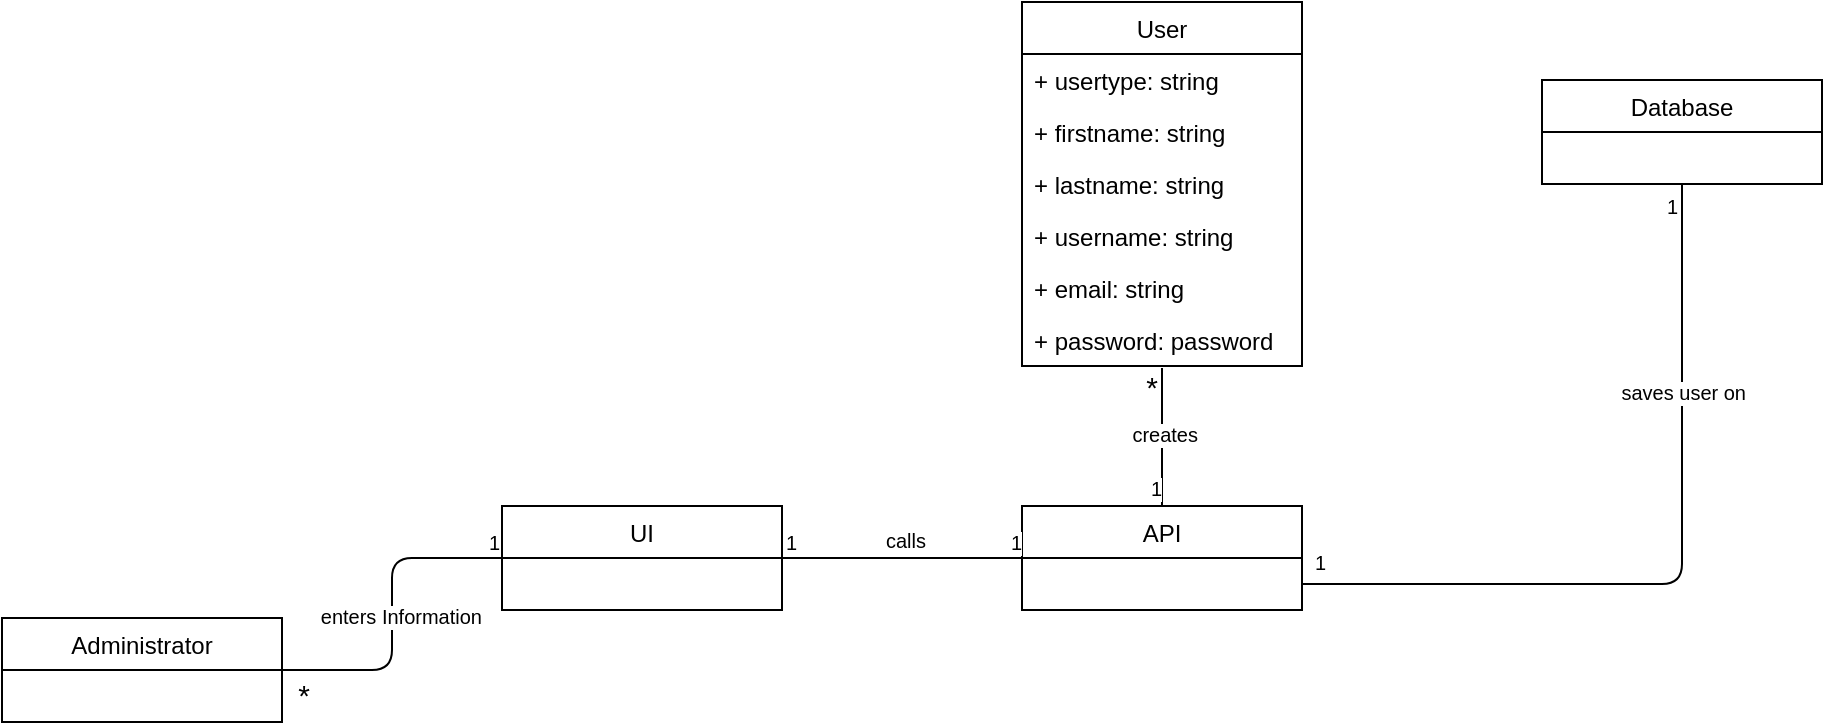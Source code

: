 <mxfile version="10.7.1" type="google"><diagram id="p7i174I648tO6aRexrx6" name="Page-1"><mxGraphModel dx="579" dy="1412" grid="1" gridSize="10" guides="1" tooltips="1" connect="1" arrows="1" fold="1" page="1" pageScale="1" pageWidth="850" pageHeight="1100" math="0" shadow="0"><root><mxCell id="0"/><mxCell id="1" parent="0"/><mxCell id="kpS-tzs-eAcuvz18ADI0-1" value="Administrator" style="swimlane;fontStyle=0;childLayout=stackLayout;horizontal=1;startSize=26;fillColor=none;horizontalStack=0;resizeParent=1;resizeParentMax=0;resizeLast=0;collapsible=1;marginBottom=0;" parent="1" vertex="1"><mxGeometry x="30" y="272" width="140" height="52" as="geometry"><mxRectangle x="120" y="80" width="90" height="26" as="alternateBounds"/></mxGeometry></mxCell><mxCell id="kpS-tzs-eAcuvz18ADI0-5" value="Database" style="swimlane;fontStyle=0;childLayout=stackLayout;horizontal=1;startSize=26;fillColor=none;horizontalStack=0;resizeParent=1;resizeParentMax=0;resizeLast=0;collapsible=1;marginBottom=0;" parent="1" vertex="1"><mxGeometry x="800" y="3" width="140" height="52" as="geometry"/></mxCell><mxCell id="kpS-tzs-eAcuvz18ADI0-6" value="&#10;UI&#10;" style="swimlane;fontStyle=0;childLayout=stackLayout;horizontal=1;startSize=26;fillColor=none;horizontalStack=0;resizeParent=1;resizeParentMax=0;resizeLast=0;collapsible=1;marginBottom=0;" parent="1" vertex="1"><mxGeometry x="280" y="216" width="140" height="52" as="geometry"/></mxCell><mxCell id="kpS-tzs-eAcuvz18ADI0-9" value="API" style="swimlane;fontStyle=0;childLayout=stackLayout;horizontal=1;startSize=26;fillColor=none;horizontalStack=0;resizeParent=1;resizeParentMax=0;resizeLast=0;collapsible=1;marginBottom=0;" parent="1" vertex="1"><mxGeometry x="540" y="216" width="140" height="52" as="geometry"/></mxCell><mxCell id="kpS-tzs-eAcuvz18ADI0-10" value="" style="endArrow=none;html=1;edgeStyle=orthogonalEdgeStyle;entryX=0;entryY=0.5;entryDx=0;entryDy=0;exitX=1;exitY=0.5;exitDx=0;exitDy=0;" parent="1" source="kpS-tzs-eAcuvz18ADI0-1" target="kpS-tzs-eAcuvz18ADI0-6" edge="1"><mxGeometry relative="1" as="geometry"><mxPoint x="170" y="311" as="sourcePoint"/><mxPoint x="250" y="270" as="targetPoint"/></mxGeometry></mxCell><mxCell id="kpS-tzs-eAcuvz18ADI0-11" value="enters Information" style="resizable=0;html=1;align=right;verticalAlign=bottom;labelBackgroundColor=#ffffff;fontSize=10;" parent="kpS-tzs-eAcuvz18ADI0-10" connectable="0" vertex="1"><mxGeometry x="1" relative="1" as="geometry"><mxPoint x="-10" y="37" as="offset"/></mxGeometry></mxCell><mxCell id="kpS-tzs-eAcuvz18ADI0-12" value="1" style="resizable=0;html=1;align=right;verticalAlign=bottom;labelBackgroundColor=#ffffff;fontSize=10;" parent="1" connectable="0" vertex="1"><mxGeometry x="309" y="184" as="geometry"><mxPoint x="-30" y="58" as="offset"/></mxGeometry></mxCell><mxCell id="kpS-tzs-eAcuvz18ADI0-13" value="&lt;font style=&quot;font-size: 15px&quot;&gt;*&lt;/font&gt;" style="resizable=0;html=1;align=right;verticalAlign=bottom;labelBackgroundColor=#ffffff;fontSize=10;" parent="1" connectable="0" vertex="1"><mxGeometry x="194" y="265" as="geometry"><mxPoint x="-10" y="56" as="offset"/></mxGeometry></mxCell><mxCell id="kpS-tzs-eAcuvz18ADI0-14" value="" style="endArrow=none;html=1;edgeStyle=orthogonalEdgeStyle;" parent="1" edge="1"><mxGeometry relative="1" as="geometry"><mxPoint x="420" y="242" as="sourcePoint"/><mxPoint x="540" y="242" as="targetPoint"/></mxGeometry></mxCell><mxCell id="kpS-tzs-eAcuvz18ADI0-15" value="1" style="resizable=0;html=1;align=left;verticalAlign=bottom;labelBackgroundColor=#ffffff;fontSize=10;" parent="kpS-tzs-eAcuvz18ADI0-14" connectable="0" vertex="1"><mxGeometry x="-1" relative="1" as="geometry"/></mxCell><mxCell id="kpS-tzs-eAcuvz18ADI0-16" value="1" style="resizable=0;html=1;align=right;verticalAlign=bottom;labelBackgroundColor=#ffffff;fontSize=10;" parent="kpS-tzs-eAcuvz18ADI0-14" connectable="0" vertex="1"><mxGeometry x="1" relative="1" as="geometry"/></mxCell><mxCell id="kpS-tzs-eAcuvz18ADI0-17" value="calls" style="resizable=0;html=1;align=right;verticalAlign=bottom;labelBackgroundColor=#ffffff;fontSize=10;" parent="1" connectable="0" vertex="1"><mxGeometry x="502" y="185" as="geometry"><mxPoint x="-10" y="56" as="offset"/></mxGeometry></mxCell><mxCell id="kpS-tzs-eAcuvz18ADI0-18" value="" style="endArrow=none;html=1;edgeStyle=orthogonalEdgeStyle;exitX=1;exitY=0.75;exitDx=0;exitDy=0;" parent="1" source="kpS-tzs-eAcuvz18ADI0-9" target="kpS-tzs-eAcuvz18ADI0-5" edge="1"><mxGeometry relative="1" as="geometry"><mxPoint x="700" y="29" as="sourcePoint"/><mxPoint x="710" y="310" as="targetPoint"/></mxGeometry></mxCell><mxCell id="kpS-tzs-eAcuvz18ADI0-20" value="1" style="resizable=0;html=1;align=right;verticalAlign=bottom;labelBackgroundColor=#ffffff;fontSize=10;" parent="kpS-tzs-eAcuvz18ADI0-18" connectable="0" vertex="1"><mxGeometry x="1" relative="1" as="geometry"><mxPoint x="-2" y="19" as="offset"/></mxGeometry></mxCell><mxCell id="kpS-tzs-eAcuvz18ADI0-21" value="saves user on" style="resizable=0;html=1;align=right;verticalAlign=bottom;labelBackgroundColor=#ffffff;fontSize=10;" parent="1" connectable="0" vertex="1"><mxGeometry x="912" y="111" as="geometry"><mxPoint x="-10" y="56" as="offset"/></mxGeometry></mxCell><mxCell id="kpS-tzs-eAcuvz18ADI0-35" value="User" style="swimlane;fontStyle=0;childLayout=stackLayout;horizontal=1;startSize=26;fillColor=none;horizontalStack=0;resizeParent=1;resizeParentMax=0;resizeLast=0;collapsible=1;marginBottom=0;" parent="1" vertex="1"><mxGeometry x="540" y="-36" width="140" height="182" as="geometry"/></mxCell><mxCell id="kpS-tzs-eAcuvz18ADI0-36" value="+ usertype: string" style="text;strokeColor=none;fillColor=none;align=left;verticalAlign=top;spacingLeft=4;spacingRight=4;overflow=hidden;rotatable=0;points=[[0,0.5],[1,0.5]];portConstraint=eastwest;" parent="kpS-tzs-eAcuvz18ADI0-35" vertex="1"><mxGeometry y="26" width="140" height="26" as="geometry"/></mxCell><mxCell id="kpS-tzs-eAcuvz18ADI0-37" value="+ firstname: string" style="text;strokeColor=none;fillColor=none;align=left;verticalAlign=top;spacingLeft=4;spacingRight=4;overflow=hidden;rotatable=0;points=[[0,0.5],[1,0.5]];portConstraint=eastwest;" parent="kpS-tzs-eAcuvz18ADI0-35" vertex="1"><mxGeometry y="52" width="140" height="26" as="geometry"/></mxCell><mxCell id="kpS-tzs-eAcuvz18ADI0-38" value="+ lastname: string" style="text;strokeColor=none;fillColor=none;align=left;verticalAlign=top;spacingLeft=4;spacingRight=4;overflow=hidden;rotatable=0;points=[[0,0.5],[1,0.5]];portConstraint=eastwest;" parent="kpS-tzs-eAcuvz18ADI0-35" vertex="1"><mxGeometry y="78" width="140" height="26" as="geometry"/></mxCell><mxCell id="kpS-tzs-eAcuvz18ADI0-39" value="+ username: string" style="text;strokeColor=none;fillColor=none;align=left;verticalAlign=top;spacingLeft=4;spacingRight=4;overflow=hidden;rotatable=0;points=[[0,0.5],[1,0.5]];portConstraint=eastwest;" parent="kpS-tzs-eAcuvz18ADI0-35" vertex="1"><mxGeometry y="104" width="140" height="26" as="geometry"/></mxCell><mxCell id="kpS-tzs-eAcuvz18ADI0-40" value="+ email: string" style="text;strokeColor=none;fillColor=none;align=left;verticalAlign=top;spacingLeft=4;spacingRight=4;overflow=hidden;rotatable=0;points=[[0,0.5],[1,0.5]];portConstraint=eastwest;" parent="kpS-tzs-eAcuvz18ADI0-35" vertex="1"><mxGeometry y="130" width="140" height="26" as="geometry"/></mxCell><mxCell id="kpS-tzs-eAcuvz18ADI0-41" value="+ password: password" style="text;strokeColor=none;fillColor=none;align=left;verticalAlign=top;spacingLeft=4;spacingRight=4;overflow=hidden;rotatable=0;points=[[0,0.5],[1,0.5]];portConstraint=eastwest;" parent="kpS-tzs-eAcuvz18ADI0-35" vertex="1"><mxGeometry y="156" width="140" height="26" as="geometry"/></mxCell><mxCell id="d8glYqot6HdZkGxT7EwU-10" value="" style="endArrow=none;html=1;edgeStyle=orthogonalEdgeStyle;entryX=0.5;entryY=0;entryDx=0;entryDy=0;exitX=0.5;exitY=1.038;exitDx=0;exitDy=0;exitPerimeter=0;" parent="1" source="kpS-tzs-eAcuvz18ADI0-41" target="kpS-tzs-eAcuvz18ADI0-9" edge="1"><mxGeometry relative="1" as="geometry"><mxPoint x="610" y="180" as="sourcePoint"/><mxPoint x="720" y="170" as="targetPoint"/><Array as="points"><mxPoint x="610" y="160"/><mxPoint x="610" y="160"/></Array></mxGeometry></mxCell><mxCell id="d8glYqot6HdZkGxT7EwU-12" value="1" style="resizable=0;html=1;align=right;verticalAlign=bottom;labelBackgroundColor=#ffffff;fontSize=10;" parent="d8glYqot6HdZkGxT7EwU-10" connectable="0" vertex="1"><mxGeometry x="1" relative="1" as="geometry"/></mxCell><mxCell id="kpS-tzs-eAcuvz18ADI0-42" value="creates" style="resizable=0;html=1;align=right;verticalAlign=bottom;labelBackgroundColor=#ffffff;fontSize=10;" parent="1" connectable="0" vertex="1"><mxGeometry x="638" y="132" as="geometry"><mxPoint x="-10" y="56" as="offset"/></mxGeometry></mxCell><mxCell id="w0iYipXrdwugnnaEsKQb-2" value="&lt;font style=&quot;font-size: 10px&quot;&gt;1&lt;/font&gt;" style="resizable=0;html=1;align=right;verticalAlign=bottom;labelBackgroundColor=#ffffff;fontSize=10;" parent="1" connectable="0" vertex="1"><mxGeometry x="680" y="251" as="geometry"><mxPoint x="12" y="1" as="offset"/></mxGeometry></mxCell><mxCell id="w0iYipXrdwugnnaEsKQb-3" value="&lt;font style=&quot;font-size: 15px&quot;&gt;*&lt;/font&gt;" style="resizable=0;html=1;align=right;verticalAlign=bottom;labelBackgroundColor=#ffffff;fontSize=10;" parent="1" connectable="0" vertex="1"><mxGeometry x="596" y="166" as="geometry"><mxPoint x="12" y="1" as="offset"/></mxGeometry></mxCell></root></mxGraphModel></diagram></mxfile>